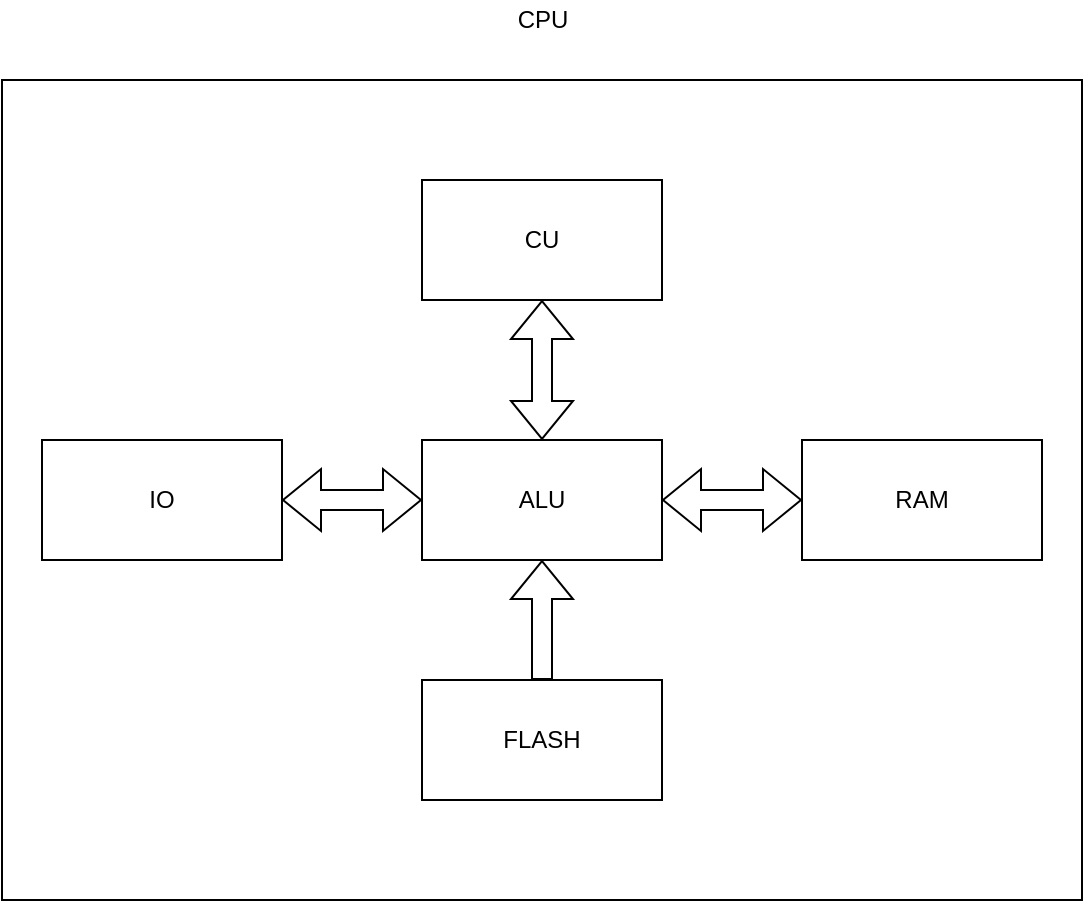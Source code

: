 <mxfile version="16.1.2" type="device"><diagram id="KgwVATnBEvCeLHJJEVHm" name="Page-1"><mxGraphModel dx="1102" dy="857" grid="1" gridSize="10" guides="1" tooltips="1" connect="1" arrows="1" fold="1" page="1" pageScale="1" pageWidth="827" pageHeight="1169" math="0" shadow="0"><root><mxCell id="0"/><mxCell id="1" parent="0"/><mxCell id="JBka-tAC0Hzj36yhq6bS-1" value="" style="rounded=0;whiteSpace=wrap;html=1;" parent="1" vertex="1"><mxGeometry x="110" y="200" width="540" height="410" as="geometry"/></mxCell><mxCell id="JBka-tAC0Hzj36yhq6bS-2" value="CPU" style="text;html=1;align=center;verticalAlign=middle;resizable=0;points=[];autosize=1;strokeColor=none;fillColor=none;" parent="1" vertex="1"><mxGeometry x="360" y="160" width="40" height="20" as="geometry"/></mxCell><mxCell id="JBka-tAC0Hzj36yhq6bS-3" value="RAM" style="rounded=0;whiteSpace=wrap;html=1;" parent="1" vertex="1"><mxGeometry x="510" y="380" width="120" height="60" as="geometry"/></mxCell><mxCell id="JBka-tAC0Hzj36yhq6bS-4" value="FLASH" style="rounded=0;whiteSpace=wrap;html=1;" parent="1" vertex="1"><mxGeometry x="320" y="500" width="120" height="60" as="geometry"/></mxCell><mxCell id="JBka-tAC0Hzj36yhq6bS-5" value="CU" style="rounded=0;whiteSpace=wrap;html=1;" parent="1" vertex="1"><mxGeometry x="320" y="250" width="120" height="60" as="geometry"/></mxCell><mxCell id="JBka-tAC0Hzj36yhq6bS-6" value="ALU" style="rounded=0;whiteSpace=wrap;html=1;" parent="1" vertex="1"><mxGeometry x="320" y="380" width="120" height="60" as="geometry"/></mxCell><mxCell id="JBka-tAC0Hzj36yhq6bS-7" value="IO" style="rounded=0;whiteSpace=wrap;html=1;" parent="1" vertex="1"><mxGeometry x="130" y="380" width="120" height="60" as="geometry"/></mxCell><mxCell id="_DkaO-7bo9t0ZAl5kBQ--2" value="" style="shape=flexArrow;endArrow=classic;startArrow=classic;html=1;rounded=0;entryX=0.5;entryY=1;entryDx=0;entryDy=0;" parent="1" source="JBka-tAC0Hzj36yhq6bS-6" target="JBka-tAC0Hzj36yhq6bS-5" edge="1"><mxGeometry width="100" height="100" relative="1" as="geometry"><mxPoint x="360" y="490" as="sourcePoint"/><mxPoint x="460" y="390" as="targetPoint"/></mxGeometry></mxCell><mxCell id="_DkaO-7bo9t0ZAl5kBQ--3" value="" style="shape=flexArrow;endArrow=classic;startArrow=classic;html=1;rounded=0;exitX=1;exitY=0.5;exitDx=0;exitDy=0;entryX=0;entryY=0.5;entryDx=0;entryDy=0;" parent="1" source="JBka-tAC0Hzj36yhq6bS-7" target="JBka-tAC0Hzj36yhq6bS-6" edge="1"><mxGeometry width="100" height="100" relative="1" as="geometry"><mxPoint x="360" y="490" as="sourcePoint"/><mxPoint x="460" y="390" as="targetPoint"/></mxGeometry></mxCell><mxCell id="_DkaO-7bo9t0ZAl5kBQ--4" value="" style="shape=flexArrow;endArrow=classic;startArrow=classic;html=1;rounded=0;entryX=0;entryY=0.5;entryDx=0;entryDy=0;" parent="1" source="JBka-tAC0Hzj36yhq6bS-6" target="JBka-tAC0Hzj36yhq6bS-3" edge="1"><mxGeometry width="100" height="100" relative="1" as="geometry"><mxPoint x="360" y="490" as="sourcePoint"/><mxPoint x="460" y="390" as="targetPoint"/></mxGeometry></mxCell><mxCell id="_DkaO-7bo9t0ZAl5kBQ--6" value="" style="shape=flexArrow;endArrow=classic;html=1;rounded=0;exitX=0.5;exitY=0;exitDx=0;exitDy=0;" parent="1" source="JBka-tAC0Hzj36yhq6bS-4" target="JBka-tAC0Hzj36yhq6bS-6" edge="1"><mxGeometry width="50" height="50" relative="1" as="geometry"><mxPoint x="390" y="460" as="sourcePoint"/><mxPoint x="440" y="410" as="targetPoint"/></mxGeometry></mxCell></root></mxGraphModel></diagram></mxfile>